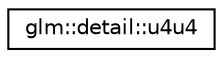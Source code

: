 digraph "Graphical Class Hierarchy"
{
 // LATEX_PDF_SIZE
  edge [fontname="Helvetica",fontsize="10",labelfontname="Helvetica",labelfontsize="10"];
  node [fontname="Helvetica",fontsize="10",shape=record];
  rankdir="LR";
  Node0 [label="glm::detail::u4u4",height=0.2,width=0.4,color="black", fillcolor="white", style="filled",URL="$unionglm_1_1detail_1_1u4u4.html",tooltip=" "];
}
